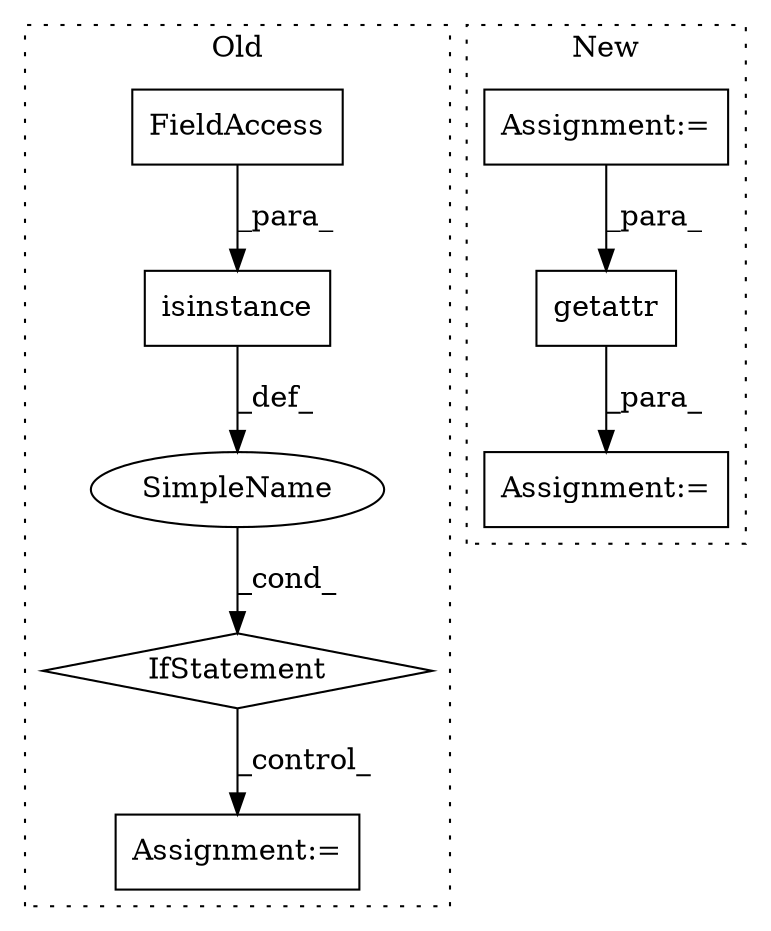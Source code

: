 digraph G {
subgraph cluster0 {
1 [label="isinstance" a="32" s="680,711" l="11,1" shape="box"];
3 [label="IfStatement" a="25" s="676,712" l="4,2" shape="diamond"];
5 [label="Assignment:=" a="7" s="1146" l="1" shape="box"];
6 [label="SimpleName" a="42" s="" l="" shape="ellipse"];
7 [label="FieldAccess" a="22" s="695" l="16" shape="box"];
label = "Old";
style="dotted";
}
subgraph cluster1 {
2 [label="getattr" a="32" s="769,830" l="8,1" shape="box"];
4 [label="Assignment:=" a="7" s="768" l="1" shape="box"];
8 [label="Assignment:=" a="7" s="718" l="1" shape="box"];
label = "New";
style="dotted";
}
1 -> 6 [label="_def_"];
2 -> 4 [label="_para_"];
3 -> 5 [label="_control_"];
6 -> 3 [label="_cond_"];
7 -> 1 [label="_para_"];
8 -> 2 [label="_para_"];
}
